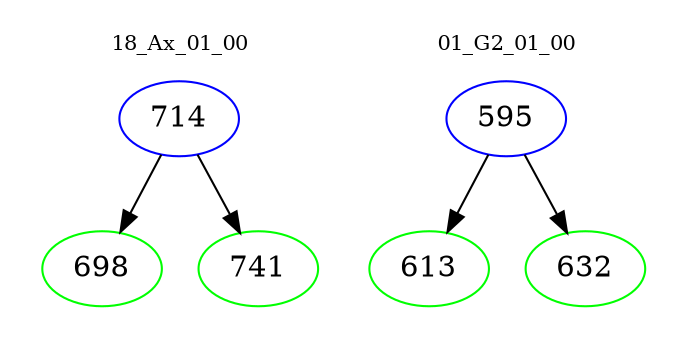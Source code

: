 digraph{
subgraph cluster_0 {
color = white
label = "18_Ax_01_00";
fontsize=10;
T0_714 [label="714", color="blue"]
T0_714 -> T0_698 [color="black"]
T0_698 [label="698", color="green"]
T0_714 -> T0_741 [color="black"]
T0_741 [label="741", color="green"]
}
subgraph cluster_1 {
color = white
label = "01_G2_01_00";
fontsize=10;
T1_595 [label="595", color="blue"]
T1_595 -> T1_613 [color="black"]
T1_613 [label="613", color="green"]
T1_595 -> T1_632 [color="black"]
T1_632 [label="632", color="green"]
}
}
